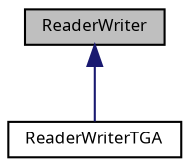 digraph G
{
  bgcolor="transparent";
  edge [fontname="FreeSans.ttf",fontsize="8",labelfontname="FreeSans.ttf",labelfontsize="8"];
  node [fontname="FreeSans.ttf",fontsize="8",shape=record];
  Node1 [label="ReaderWriter",height=0.2,width=0.4,color="black", fillcolor="grey75", style="filled" fontcolor="black"];
  Node1 -> Node2 [dir=back,color="midnightblue",fontsize="8",style="solid",fontname="FreeSans.ttf"];
  Node2 [label="ReaderWriterTGA",height=0.2,width=0.4,color="black",URL="$class_reader_writer_t_g_a.html"];
}
